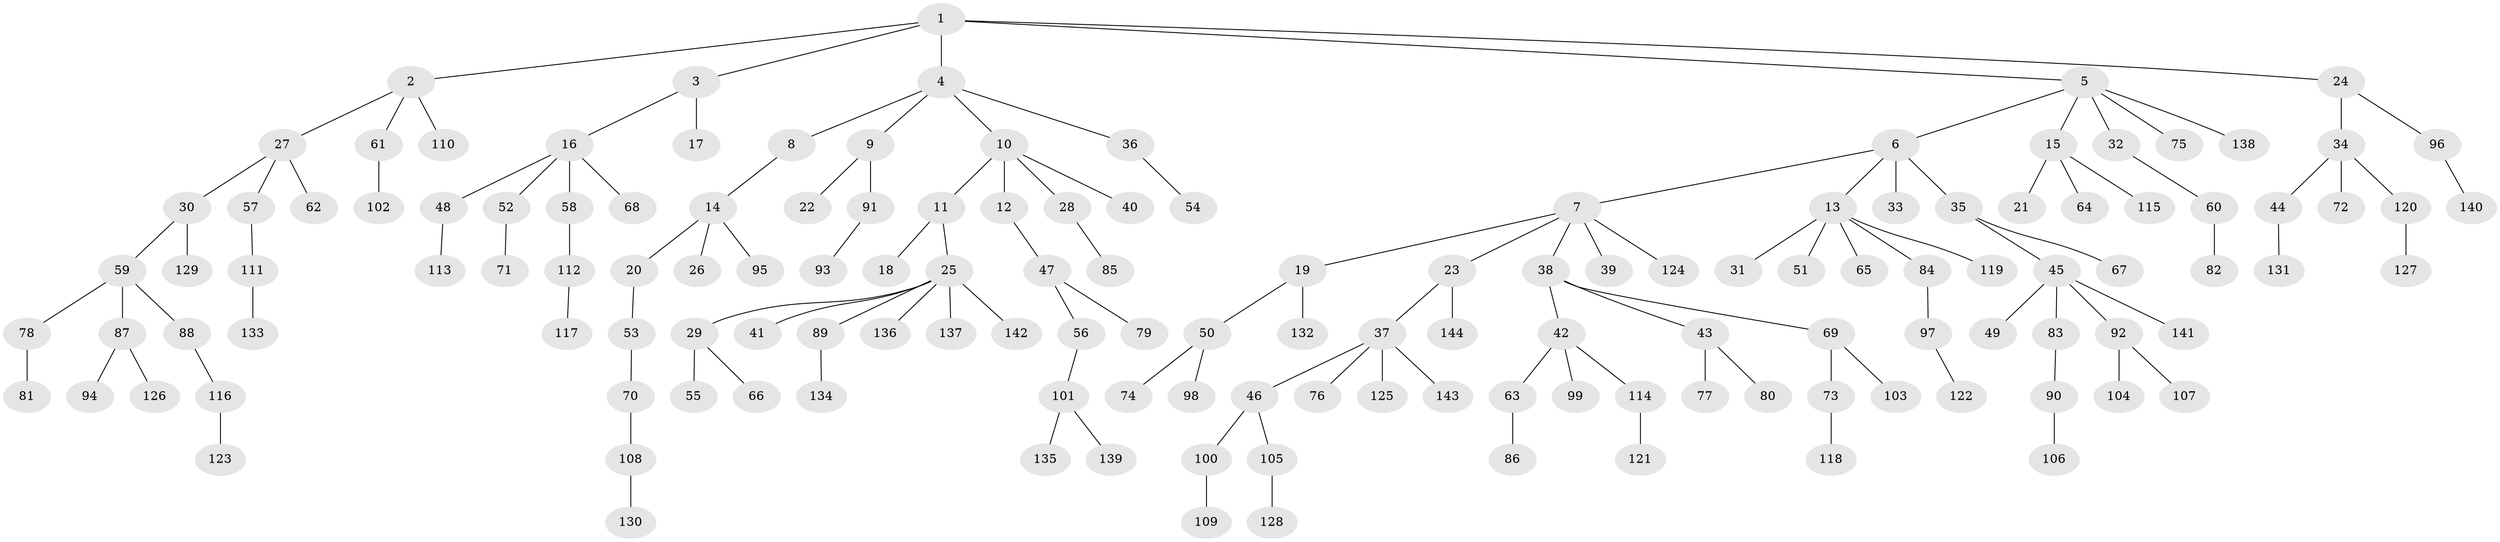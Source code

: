 // coarse degree distribution, {6: 0.02912621359223301, 3: 0.07766990291262135, 5: 0.07766990291262135, 2: 0.18446601941747573, 1: 0.5825242718446602, 4: 0.038834951456310676, 8: 0.009708737864077669}
// Generated by graph-tools (version 1.1) at 2025/42/03/06/25 10:42:05]
// undirected, 144 vertices, 143 edges
graph export_dot {
graph [start="1"]
  node [color=gray90,style=filled];
  1;
  2;
  3;
  4;
  5;
  6;
  7;
  8;
  9;
  10;
  11;
  12;
  13;
  14;
  15;
  16;
  17;
  18;
  19;
  20;
  21;
  22;
  23;
  24;
  25;
  26;
  27;
  28;
  29;
  30;
  31;
  32;
  33;
  34;
  35;
  36;
  37;
  38;
  39;
  40;
  41;
  42;
  43;
  44;
  45;
  46;
  47;
  48;
  49;
  50;
  51;
  52;
  53;
  54;
  55;
  56;
  57;
  58;
  59;
  60;
  61;
  62;
  63;
  64;
  65;
  66;
  67;
  68;
  69;
  70;
  71;
  72;
  73;
  74;
  75;
  76;
  77;
  78;
  79;
  80;
  81;
  82;
  83;
  84;
  85;
  86;
  87;
  88;
  89;
  90;
  91;
  92;
  93;
  94;
  95;
  96;
  97;
  98;
  99;
  100;
  101;
  102;
  103;
  104;
  105;
  106;
  107;
  108;
  109;
  110;
  111;
  112;
  113;
  114;
  115;
  116;
  117;
  118;
  119;
  120;
  121;
  122;
  123;
  124;
  125;
  126;
  127;
  128;
  129;
  130;
  131;
  132;
  133;
  134;
  135;
  136;
  137;
  138;
  139;
  140;
  141;
  142;
  143;
  144;
  1 -- 2;
  1 -- 3;
  1 -- 4;
  1 -- 5;
  1 -- 24;
  2 -- 27;
  2 -- 61;
  2 -- 110;
  3 -- 16;
  3 -- 17;
  4 -- 8;
  4 -- 9;
  4 -- 10;
  4 -- 36;
  5 -- 6;
  5 -- 15;
  5 -- 32;
  5 -- 75;
  5 -- 138;
  6 -- 7;
  6 -- 13;
  6 -- 33;
  6 -- 35;
  7 -- 19;
  7 -- 23;
  7 -- 38;
  7 -- 39;
  7 -- 124;
  8 -- 14;
  9 -- 22;
  9 -- 91;
  10 -- 11;
  10 -- 12;
  10 -- 28;
  10 -- 40;
  11 -- 18;
  11 -- 25;
  12 -- 47;
  13 -- 31;
  13 -- 51;
  13 -- 65;
  13 -- 84;
  13 -- 119;
  14 -- 20;
  14 -- 26;
  14 -- 95;
  15 -- 21;
  15 -- 64;
  15 -- 115;
  16 -- 48;
  16 -- 52;
  16 -- 58;
  16 -- 68;
  19 -- 50;
  19 -- 132;
  20 -- 53;
  23 -- 37;
  23 -- 144;
  24 -- 34;
  24 -- 96;
  25 -- 29;
  25 -- 41;
  25 -- 89;
  25 -- 136;
  25 -- 137;
  25 -- 142;
  27 -- 30;
  27 -- 57;
  27 -- 62;
  28 -- 85;
  29 -- 55;
  29 -- 66;
  30 -- 59;
  30 -- 129;
  32 -- 60;
  34 -- 44;
  34 -- 72;
  34 -- 120;
  35 -- 45;
  35 -- 67;
  36 -- 54;
  37 -- 46;
  37 -- 76;
  37 -- 125;
  37 -- 143;
  38 -- 42;
  38 -- 43;
  38 -- 69;
  42 -- 63;
  42 -- 99;
  42 -- 114;
  43 -- 77;
  43 -- 80;
  44 -- 131;
  45 -- 49;
  45 -- 83;
  45 -- 92;
  45 -- 141;
  46 -- 100;
  46 -- 105;
  47 -- 56;
  47 -- 79;
  48 -- 113;
  50 -- 74;
  50 -- 98;
  52 -- 71;
  53 -- 70;
  56 -- 101;
  57 -- 111;
  58 -- 112;
  59 -- 78;
  59 -- 87;
  59 -- 88;
  60 -- 82;
  61 -- 102;
  63 -- 86;
  69 -- 73;
  69 -- 103;
  70 -- 108;
  73 -- 118;
  78 -- 81;
  83 -- 90;
  84 -- 97;
  87 -- 94;
  87 -- 126;
  88 -- 116;
  89 -- 134;
  90 -- 106;
  91 -- 93;
  92 -- 104;
  92 -- 107;
  96 -- 140;
  97 -- 122;
  100 -- 109;
  101 -- 135;
  101 -- 139;
  105 -- 128;
  108 -- 130;
  111 -- 133;
  112 -- 117;
  114 -- 121;
  116 -- 123;
  120 -- 127;
}
